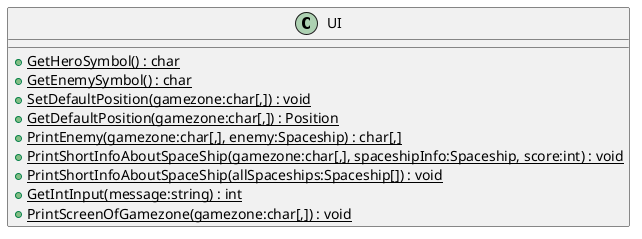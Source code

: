 @startuml
class UI {
    + {static} GetHeroSymbol() : char
    + {static} GetEnemySymbol() : char
    + {static} SetDefaultPosition(gamezone:char[,]) : void
    + {static} GetDefaultPosition(gamezone:char[,]) : Position
    + {static} PrintEnemy(gamezone:char[,], enemy:Spaceship) : char[,]
    + {static} PrintShortInfoAboutSpaceShip(gamezone:char[,], spaceshipInfo:Spaceship, score:int) : void
    + {static} PrintShortInfoAboutSpaceShip(allSpaceships:Spaceship[]) : void
    + {static} GetIntInput(message:string) : int
    + {static} PrintScreenOfGamezone(gamezone:char[,]) : void
}
@enduml
